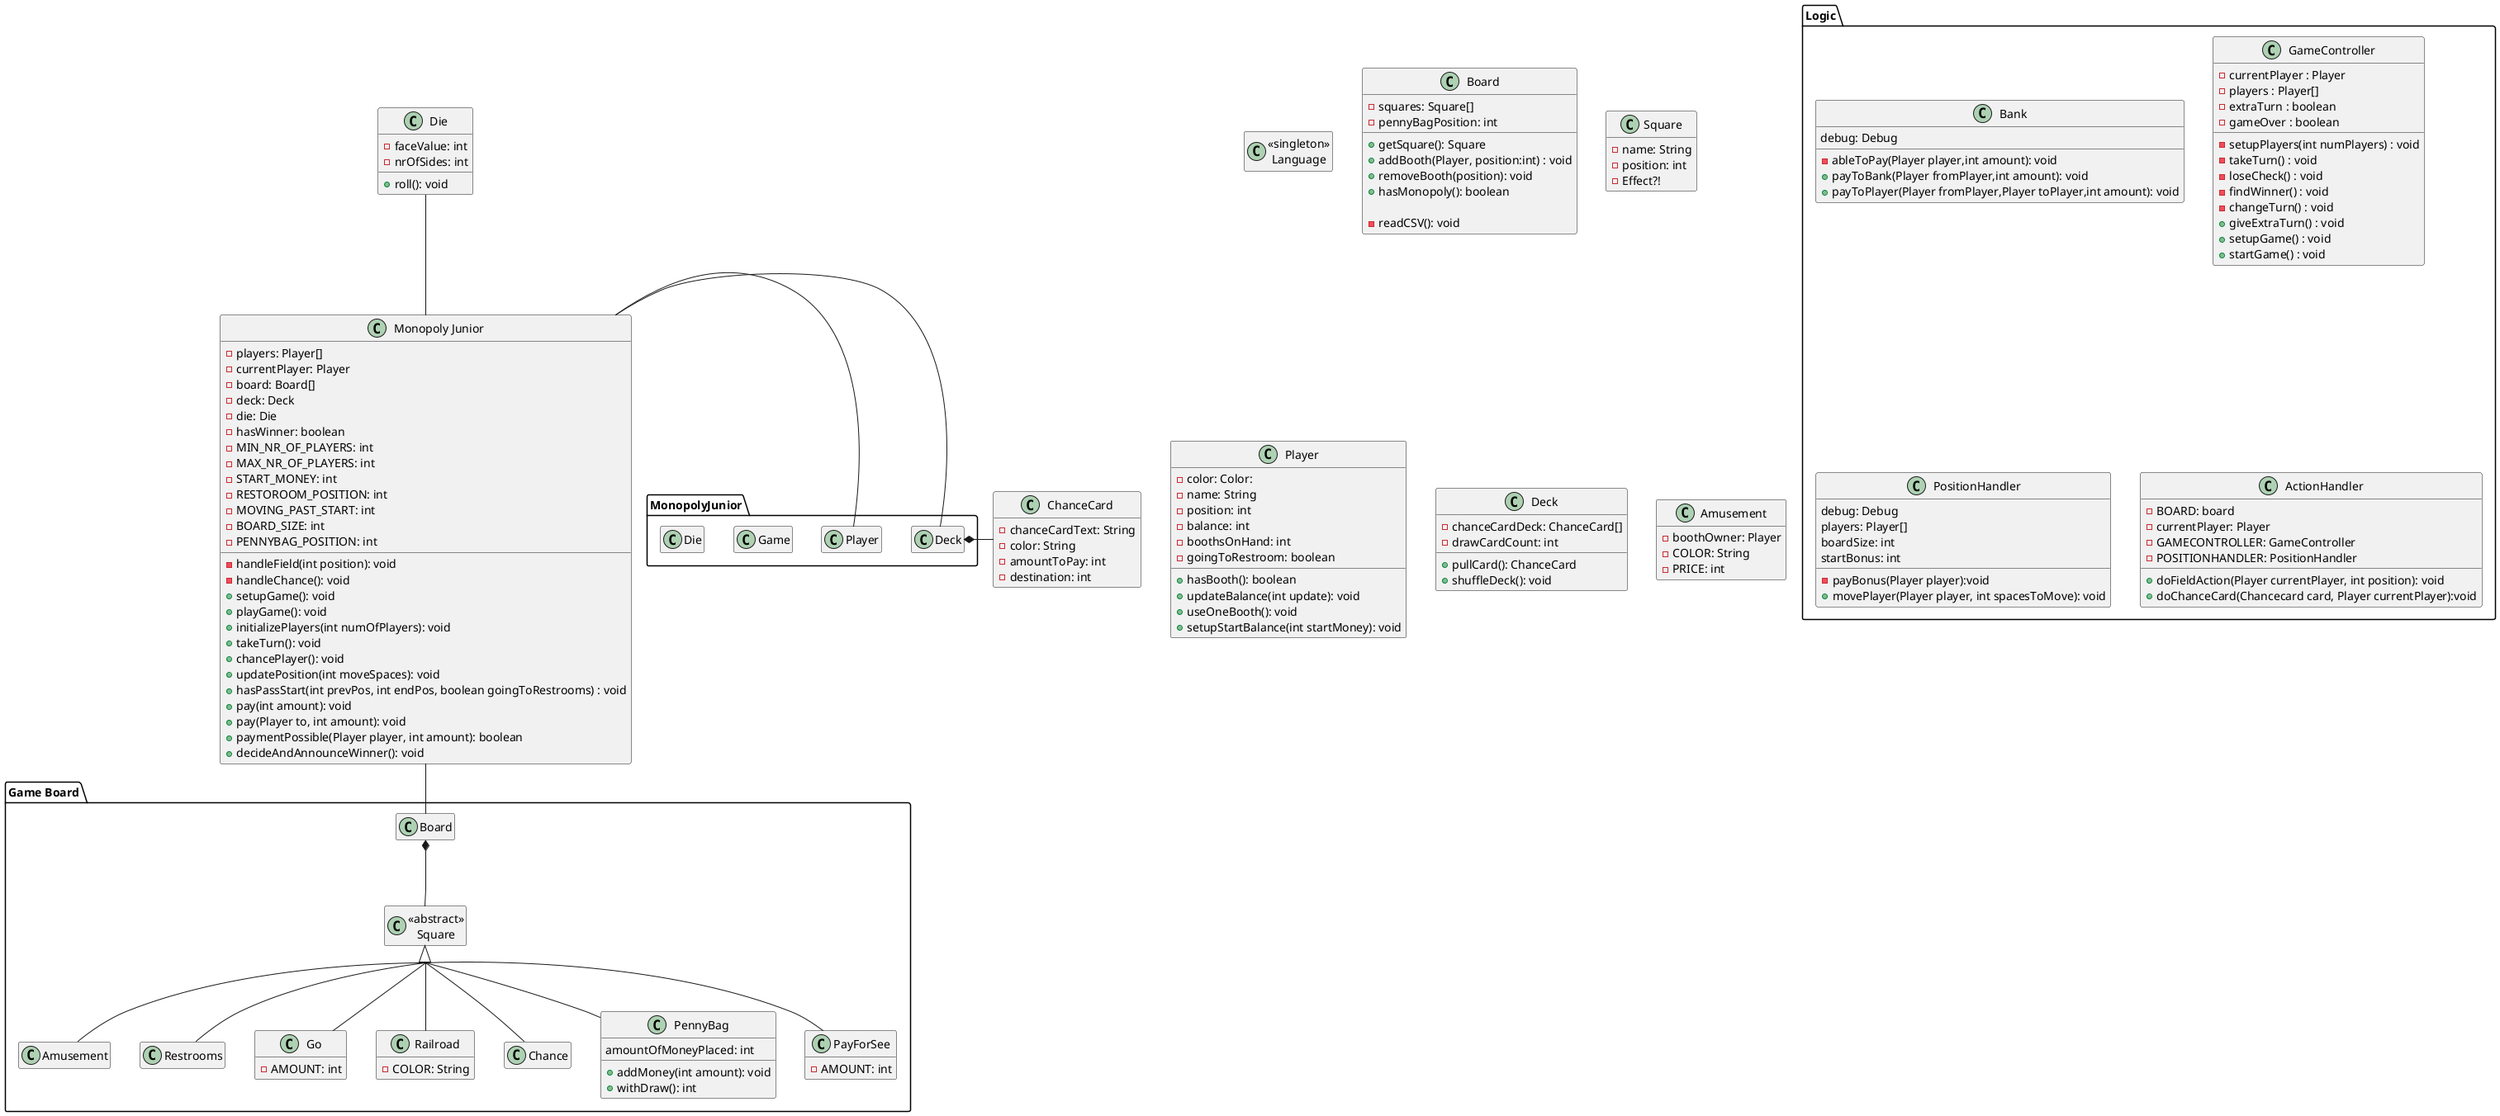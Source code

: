 @startuml

hide empty members
skinparam groupInheritance 2

class "Monopoly Junior" as Game
class Die

package "Game Board" {
    class Board

    class "<<abstract>>\nSquare" as Square
        class Amusement
        class Restrooms
        class Go{
          -AMOUNT: int
        }
        'before was start
        class Railroad{
           -COLOR: String
        }
        class Chance
        class PennyBag{
           amountOfMoneyPlaced: int

           +addMoney(int amount): void
           +withDraw(): int

        }
        class PayForSee{
           -AMOUNT: int
        }
}

package Logic {
    class Bank{
         debug: Debug
        -ableToPay(Player player,int amount): void
        +payToBank(Player fromPlayer,int amount): void
        +payToPlayer(Player fromPlayer,Player toPlayer,int amount): void


    }
    class GameController{
        -currentPlayer : Player
        -players : Player[]
        -extraTurn : boolean
        -gameOver : boolean


        -setupPlayers(int numPlayers) : void
        -takeTurn() : void
        -loseCheck() : void
        -findWinner() : void
        -changeTurn() : void
        +giveExtraTurn() : void
        +setupGame() : void
        +startGame() : void

      'debug: Debug'
      'actionHandler: ActionHandler'
      'positionHandler: PositionHandler'
      'board: Board
      'die: Die
      'gameOver: boolean
      'extraTurn: boolean
      '-players: Player[]
      '-currentPlayer: Player



    }
    'class PlayerHandler'
    class PositionHandler{
       debug: Debug
       players: Player[]
       boardSize: int
       startBonus: int

       -payBonus(Player player):void
       +movePlayer(Player player, int spacesToMove): void

    }
    'class SquareActionHandler'
     class ActionHandler{
         -BOARD: board
         -currentPlayer: Player
         -GAMECONTROLLER: GameController
         -POSITIONHANDLER: PositionHandler

         +doFieldAction(Player currentPlayer, int position): void
         +doChanceCard(Chancecard card, Player currentPlayer):void




     }

}

package MonopolyJunior{
   class Game
   class Player
   class Deck
   class Die

}


class "<<singleton>>\nLanguage" as Language

Game -up- Die
Game -right- Deck
    Deck *-right- ChanceCard
Game -left- Player
Game -down- Board
    Board *-down- Square
    Square <|-- Restrooms
    Square <|-- Amusement
    Square <|-- Railroad
    Square <|-- PayForSee
    Square <|-- PennyBag
    Square <|-- Go
    Square <|-- Chance

class Game {
    -players: Player[]
    -currentPlayer: Player
    -board: Board[]
    -deck: Deck
    -die: Die
    -hasWinner: boolean
    -MIN_NR_OF_PLAYERS: int
    -MAX_NR_OF_PLAYERS: int
    -START_MONEY: int
    -RESTOROOM_POSITION: int
    -MOVING_PAST_START: int
    -BOARD_SIZE: int
    -PENNYBAG_POSITION: int

    -handleField(int position): void
    -handleChance(): void
    +setupGame(): void
    +playGame(): void
    +initializePlayers(int numOfPlayers): void
    +takeTurn(): void
    +chancePlayer(): void
    +updatePosition(int moveSpaces): void
    +hasPassStart(int prevPos, int endPos, boolean goingToRestrooms) : void
    +pay(int amount): void
    +pay(Player to, int amount): void
    +paymentPossible(Player player, int amount): boolean
    +decideAndAnnounceWinner(): void

}

class Board {
    -squares: Square[]
    -pennyBagPosition: int

    +getSquare(): Square
    +addBooth(Player, position:int) : void
    +removeBooth(position): void
    +hasMonopoly(): boolean

    -readCSV(): void
}

class Square {
    -name: String
    -position: int
    -Effect?!
}

class Die {
    -faceValue: int
    -nrOfSides: int

    +roll(): void
}

class Player {
    -color: Color:
    -name: String
    -position: int
    -balance: int
    -boothsOnHand: int
    -goingToRestroom: boolean

    +hasBooth(): boolean
    +updateBalance(int update): void
    +useOneBooth(): void
    +setupStartBalance(int startMoney): void
}

class Deck {
    -chanceCardDeck: ChanceCard[]
    -drawCardCount: int

    +pullCard(): ChanceCard
    +shuffleDeck(): void
}
class ChanceCard {
    -chanceCardText: String
    -color: String
    -amountToPay: int
    -destination: int

}
class Amusement {
    -boothOwner: Player
    -COLOR: String
    -PRICE: int

}

@enduml